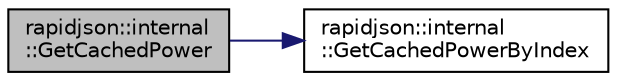 digraph "rapidjson::internal::GetCachedPower"
{
 // INTERACTIVE_SVG=YES
 // LATEX_PDF_SIZE
  edge [fontname="Helvetica",fontsize="10",labelfontname="Helvetica",labelfontsize="10"];
  node [fontname="Helvetica",fontsize="10",shape=record];
  rankdir="LR";
  Node50 [label="rapidjson::internal\l::GetCachedPower",height=0.2,width=0.4,color="black", fillcolor="grey75", style="filled", fontcolor="black",tooltip=" "];
  Node50 -> Node51 [color="midnightblue",fontsize="10",style="solid",fontname="Helvetica"];
  Node51 [label="rapidjson::internal\l::GetCachedPowerByIndex",height=0.2,width=0.4,color="black", fillcolor="white", style="filled",URL="$namespacerapidjson_1_1internal.html#a25a77e349cce869daae13c1bdd058d4a",tooltip=" "];
}
